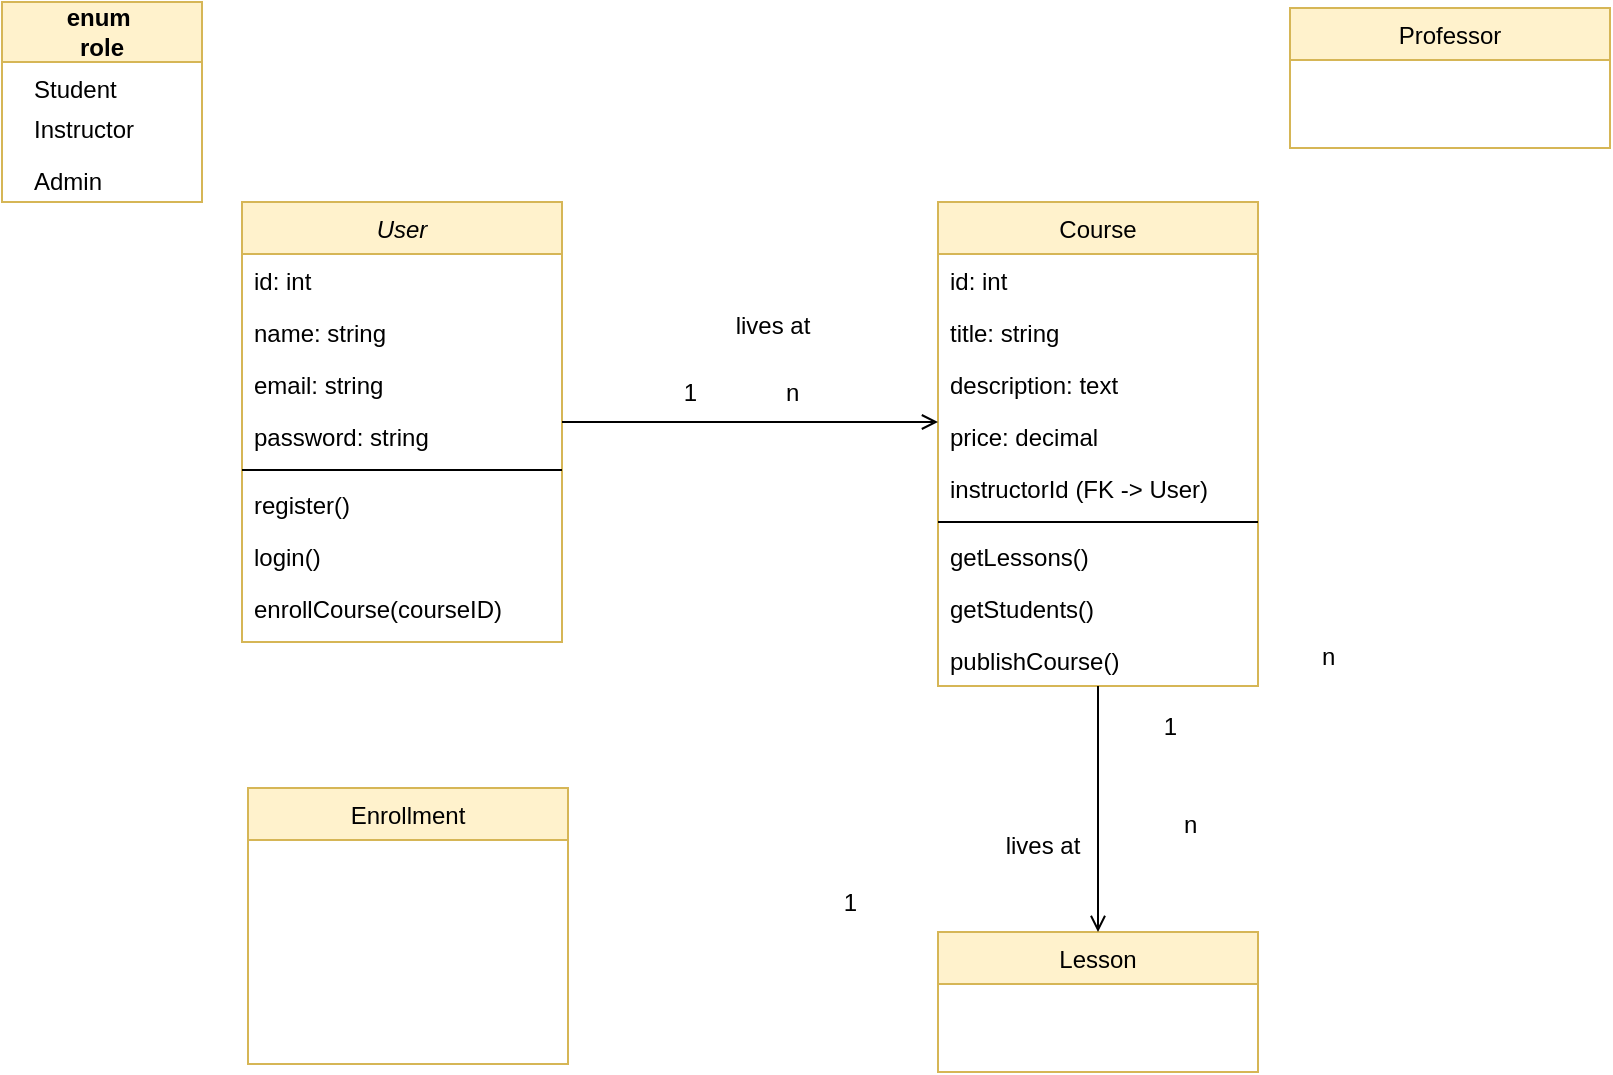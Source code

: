 <mxfile version="26.0.15" pages="2">
  <diagram id="C5RBs43oDa-KdzZeNtuy" name="Class Diagram">
    <mxGraphModel dx="1313" dy="759" grid="0" gridSize="10" guides="1" tooltips="1" connect="1" arrows="1" fold="1" page="1" pageScale="1" pageWidth="827" pageHeight="1169" background="#ffffff" math="0" shadow="0">
      <root>
        <mxCell id="WIyWlLk6GJQsqaUBKTNV-0" />
        <mxCell id="WIyWlLk6GJQsqaUBKTNV-1" parent="WIyWlLk6GJQsqaUBKTNV-0" />
        <mxCell id="zkfFHV4jXpPFQw0GAbJ--0" value="User" style="swimlane;fontStyle=2;align=center;verticalAlign=top;childLayout=stackLayout;horizontal=1;startSize=26;horizontalStack=0;resizeParent=1;resizeLast=0;collapsible=1;marginBottom=0;rounded=0;shadow=0;strokeWidth=1;fillColor=#fff2cc;strokeColor=#d6b656;" parent="WIyWlLk6GJQsqaUBKTNV-1" vertex="1">
          <mxGeometry x="131" y="109" width="160" height="220" as="geometry">
            <mxRectangle x="230" y="140" width="160" height="26" as="alternateBounds" />
          </mxGeometry>
        </mxCell>
        <mxCell id="zkfFHV4jXpPFQw0GAbJ--1" value="id: int" style="text;align=left;verticalAlign=top;spacingLeft=4;spacingRight=4;overflow=hidden;rotatable=0;points=[[0,0.5],[1,0.5]];portConstraint=eastwest;" parent="zkfFHV4jXpPFQw0GAbJ--0" vertex="1">
          <mxGeometry y="26" width="160" height="26" as="geometry" />
        </mxCell>
        <mxCell id="zkfFHV4jXpPFQw0GAbJ--2" value="name: string" style="text;align=left;verticalAlign=top;spacingLeft=4;spacingRight=4;overflow=hidden;rotatable=0;points=[[0,0.5],[1,0.5]];portConstraint=eastwest;rounded=0;shadow=0;html=0;" parent="zkfFHV4jXpPFQw0GAbJ--0" vertex="1">
          <mxGeometry y="52" width="160" height="26" as="geometry" />
        </mxCell>
        <mxCell id="zkfFHV4jXpPFQw0GAbJ--3" value="email: string&#xa;" style="text;align=left;verticalAlign=top;spacingLeft=4;spacingRight=4;overflow=hidden;rotatable=0;points=[[0,0.5],[1,0.5]];portConstraint=eastwest;rounded=0;shadow=0;html=0;" parent="zkfFHV4jXpPFQw0GAbJ--0" vertex="1">
          <mxGeometry y="78" width="160" height="26" as="geometry" />
        </mxCell>
        <mxCell id="zkfFHV4jXpPFQw0GAbJ--5" value="password: string&#xa;" style="text;align=left;verticalAlign=top;spacingLeft=4;spacingRight=4;overflow=hidden;rotatable=0;points=[[0,0.5],[1,0.5]];portConstraint=eastwest;" parent="zkfFHV4jXpPFQw0GAbJ--0" vertex="1">
          <mxGeometry y="104" width="160" height="26" as="geometry" />
        </mxCell>
        <mxCell id="zkfFHV4jXpPFQw0GAbJ--4" value="" style="line;html=1;strokeWidth=1;align=left;verticalAlign=middle;spacingTop=-1;spacingLeft=3;spacingRight=3;rotatable=0;labelPosition=right;points=[];portConstraint=eastwest;" parent="zkfFHV4jXpPFQw0GAbJ--0" vertex="1">
          <mxGeometry y="130" width="160" height="8" as="geometry" />
        </mxCell>
        <mxCell id="JOvot5Ukd9QYRyfaCbU9-0" value="register()&#xa;" style="text;align=left;verticalAlign=top;spacingLeft=4;spacingRight=4;overflow=hidden;rotatable=0;points=[[0,0.5],[1,0.5]];portConstraint=eastwest;" parent="zkfFHV4jXpPFQw0GAbJ--0" vertex="1">
          <mxGeometry y="138" width="160" height="26" as="geometry" />
        </mxCell>
        <mxCell id="JOvot5Ukd9QYRyfaCbU9-5" value="login()&#xa;" style="text;align=left;verticalAlign=top;spacingLeft=4;spacingRight=4;overflow=hidden;rotatable=0;points=[[0,0.5],[1,0.5]];portConstraint=eastwest;" parent="zkfFHV4jXpPFQw0GAbJ--0" vertex="1">
          <mxGeometry y="164" width="160" height="26" as="geometry" />
        </mxCell>
        <mxCell id="JOvot5Ukd9QYRyfaCbU9-6" value="enrollCourse(courseID)" style="text;align=left;verticalAlign=top;spacingLeft=4;spacingRight=4;overflow=hidden;rotatable=0;points=[[0,0.5],[1,0.5]];portConstraint=eastwest;" parent="zkfFHV4jXpPFQw0GAbJ--0" vertex="1">
          <mxGeometry y="190" width="160" height="26" as="geometry" />
        </mxCell>
        <mxCell id="zkfFHV4jXpPFQw0GAbJ--6" value="Enrollment" style="swimlane;fontStyle=0;align=center;verticalAlign=top;childLayout=stackLayout;horizontal=1;startSize=26;horizontalStack=0;resizeParent=1;resizeLast=0;collapsible=1;marginBottom=0;rounded=0;shadow=0;strokeWidth=1;fillColor=#fff2cc;strokeColor=#d6b656;" parent="WIyWlLk6GJQsqaUBKTNV-1" vertex="1">
          <mxGeometry x="134" y="402" width="160" height="138" as="geometry">
            <mxRectangle x="120" y="360" width="160" height="26" as="alternateBounds" />
          </mxGeometry>
        </mxCell>
        <mxCell id="zkfFHV4jXpPFQw0GAbJ--13" value="Professor" style="swimlane;fontStyle=0;align=center;verticalAlign=top;childLayout=stackLayout;horizontal=1;startSize=26;horizontalStack=0;resizeParent=1;resizeLast=0;collapsible=1;marginBottom=0;rounded=0;shadow=0;strokeWidth=1;fillColor=#fff2cc;strokeColor=#d6b656;" parent="WIyWlLk6GJQsqaUBKTNV-1" vertex="1">
          <mxGeometry x="655" y="12" width="160" height="70" as="geometry">
            <mxRectangle x="340" y="380" width="170" height="26" as="alternateBounds" />
          </mxGeometry>
        </mxCell>
        <mxCell id="zkfFHV4jXpPFQw0GAbJ--17" value="Course" style="swimlane;fontStyle=0;align=center;verticalAlign=top;childLayout=stackLayout;horizontal=1;startSize=26;horizontalStack=0;resizeParent=1;resizeLast=0;collapsible=1;marginBottom=0;rounded=0;shadow=0;strokeWidth=1;fillColor=#fff2cc;strokeColor=#d6b656;" parent="WIyWlLk6GJQsqaUBKTNV-1" vertex="1">
          <mxGeometry x="479" y="109" width="160" height="242" as="geometry">
            <mxRectangle x="550" y="140" width="160" height="26" as="alternateBounds" />
          </mxGeometry>
        </mxCell>
        <mxCell id="zkfFHV4jXpPFQw0GAbJ--18" value="id: int&#xa;" style="text;align=left;verticalAlign=top;spacingLeft=4;spacingRight=4;overflow=hidden;rotatable=0;points=[[0,0.5],[1,0.5]];portConstraint=eastwest;" parent="zkfFHV4jXpPFQw0GAbJ--17" vertex="1">
          <mxGeometry y="26" width="160" height="26" as="geometry" />
        </mxCell>
        <mxCell id="zkfFHV4jXpPFQw0GAbJ--19" value="title: string" style="text;align=left;verticalAlign=top;spacingLeft=4;spacingRight=4;overflow=hidden;rotatable=0;points=[[0,0.5],[1,0.5]];portConstraint=eastwest;rounded=0;shadow=0;html=0;" parent="zkfFHV4jXpPFQw0GAbJ--17" vertex="1">
          <mxGeometry y="52" width="160" height="26" as="geometry" />
        </mxCell>
        <mxCell id="zkfFHV4jXpPFQw0GAbJ--20" value="description: text" style="text;align=left;verticalAlign=top;spacingLeft=4;spacingRight=4;overflow=hidden;rotatable=0;points=[[0,0.5],[1,0.5]];portConstraint=eastwest;rounded=0;shadow=0;html=0;" parent="zkfFHV4jXpPFQw0GAbJ--17" vertex="1">
          <mxGeometry y="78" width="160" height="26" as="geometry" />
        </mxCell>
        <mxCell id="zkfFHV4jXpPFQw0GAbJ--21" value="price: decimal" style="text;align=left;verticalAlign=top;spacingLeft=4;spacingRight=4;overflow=hidden;rotatable=0;points=[[0,0.5],[1,0.5]];portConstraint=eastwest;rounded=0;shadow=0;html=0;" parent="zkfFHV4jXpPFQw0GAbJ--17" vertex="1">
          <mxGeometry y="104" width="160" height="26" as="geometry" />
        </mxCell>
        <mxCell id="zkfFHV4jXpPFQw0GAbJ--22" value="instructorId (FK -&gt; User)" style="text;align=left;verticalAlign=top;spacingLeft=4;spacingRight=4;overflow=hidden;rotatable=0;points=[[0,0.5],[1,0.5]];portConstraint=eastwest;rounded=0;shadow=0;html=0;" parent="zkfFHV4jXpPFQw0GAbJ--17" vertex="1">
          <mxGeometry y="130" width="160" height="26" as="geometry" />
        </mxCell>
        <mxCell id="zkfFHV4jXpPFQw0GAbJ--23" value="" style="line;html=1;strokeWidth=1;align=left;verticalAlign=middle;spacingTop=-1;spacingLeft=3;spacingRight=3;rotatable=0;labelPosition=right;points=[];portConstraint=eastwest;" parent="zkfFHV4jXpPFQw0GAbJ--17" vertex="1">
          <mxGeometry y="156" width="160" height="8" as="geometry" />
        </mxCell>
        <mxCell id="zkfFHV4jXpPFQw0GAbJ--24" value="getLessons()" style="text;align=left;verticalAlign=top;spacingLeft=4;spacingRight=4;overflow=hidden;rotatable=0;points=[[0,0.5],[1,0.5]];portConstraint=eastwest;" parent="zkfFHV4jXpPFQw0GAbJ--17" vertex="1">
          <mxGeometry y="164" width="160" height="26" as="geometry" />
        </mxCell>
        <mxCell id="zkfFHV4jXpPFQw0GAbJ--25" value="getStudents()" style="text;align=left;verticalAlign=top;spacingLeft=4;spacingRight=4;overflow=hidden;rotatable=0;points=[[0,0.5],[1,0.5]];portConstraint=eastwest;" parent="zkfFHV4jXpPFQw0GAbJ--17" vertex="1">
          <mxGeometry y="190" width="160" height="26" as="geometry" />
        </mxCell>
        <mxCell id="JOvot5Ukd9QYRyfaCbU9-8" value="publishCourse()" style="text;align=left;verticalAlign=top;spacingLeft=4;spacingRight=4;overflow=hidden;rotatable=0;points=[[0,0.5],[1,0.5]];portConstraint=eastwest;" parent="zkfFHV4jXpPFQw0GAbJ--17" vertex="1">
          <mxGeometry y="216" width="160" height="24" as="geometry" />
        </mxCell>
        <mxCell id="zkfFHV4jXpPFQw0GAbJ--26" value="" style="endArrow=open;shadow=0;strokeWidth=1;rounded=0;curved=0;endFill=1;edgeStyle=elbowEdgeStyle;elbow=vertical;" parent="WIyWlLk6GJQsqaUBKTNV-1" source="zkfFHV4jXpPFQw0GAbJ--0" target="zkfFHV4jXpPFQw0GAbJ--17" edge="1">
          <mxGeometry x="0.5" y="41" relative="1" as="geometry">
            <mxPoint x="380" y="192" as="sourcePoint" />
            <mxPoint x="540" y="192" as="targetPoint" />
            <mxPoint x="-40" y="32" as="offset" />
          </mxGeometry>
        </mxCell>
        <mxCell id="zkfFHV4jXpPFQw0GAbJ--27" value="n" style="resizable=0;align=left;verticalAlign=bottom;labelBackgroundColor=none;fontSize=12;" parent="zkfFHV4jXpPFQw0GAbJ--26" connectable="0" vertex="1">
          <mxGeometry x="-1" relative="1" as="geometry">
            <mxPoint x="110" y="-6" as="offset" />
          </mxGeometry>
        </mxCell>
        <mxCell id="zkfFHV4jXpPFQw0GAbJ--28" value="1" style="resizable=0;align=right;verticalAlign=bottom;labelBackgroundColor=none;fontSize=12;" parent="zkfFHV4jXpPFQw0GAbJ--26" connectable="0" vertex="1">
          <mxGeometry x="1" relative="1" as="geometry">
            <mxPoint x="-119" y="-6" as="offset" />
          </mxGeometry>
        </mxCell>
        <mxCell id="zkfFHV4jXpPFQw0GAbJ--29" value="lives at" style="text;html=1;resizable=0;points=[];;align=center;verticalAlign=middle;labelBackgroundColor=none;rounded=0;shadow=0;strokeWidth=1;fontSize=12;" parent="zkfFHV4jXpPFQw0GAbJ--26" vertex="1" connectable="0">
          <mxGeometry x="0.5" y="49" relative="1" as="geometry">
            <mxPoint x="-36" y="1" as="offset" />
          </mxGeometry>
        </mxCell>
        <mxCell id="JOvot5Ukd9QYRyfaCbU9-1" value="enum&amp;nbsp;&lt;div&gt;role&lt;/div&gt;" style="swimlane;whiteSpace=wrap;html=1;startSize=30;fillColor=#fff2cc;strokeColor=#d6b656;" parent="WIyWlLk6GJQsqaUBKTNV-1" vertex="1">
          <mxGeometry x="11" y="9" width="100" height="100" as="geometry" />
        </mxCell>
        <mxCell id="JOvot5Ukd9QYRyfaCbU9-2" value="Student" style="text;align=left;verticalAlign=top;spacingLeft=4;spacingRight=4;overflow=hidden;rotatable=0;points=[[0,0.5],[1,0.5]];portConstraint=eastwest;" parent="JOvot5Ukd9QYRyfaCbU9-1" vertex="1">
          <mxGeometry x="10" y="30" width="140" height="26" as="geometry" />
        </mxCell>
        <mxCell id="JOvot5Ukd9QYRyfaCbU9-3" value="Instructor" style="text;align=left;verticalAlign=top;spacingLeft=4;spacingRight=4;overflow=hidden;rotatable=0;points=[[0,0.5],[1,0.5]];portConstraint=eastwest;" parent="JOvot5Ukd9QYRyfaCbU9-1" vertex="1">
          <mxGeometry x="10" y="50" width="140" height="26" as="geometry" />
        </mxCell>
        <mxCell id="JOvot5Ukd9QYRyfaCbU9-4" value="Admin" style="text;align=left;verticalAlign=top;spacingLeft=4;spacingRight=4;overflow=hidden;rotatable=0;points=[[0,0.5],[1,0.5]];portConstraint=eastwest;" parent="JOvot5Ukd9QYRyfaCbU9-1" vertex="1">
          <mxGeometry x="10" y="76" width="140" height="26" as="geometry" />
        </mxCell>
        <mxCell id="0JLZTjZ59m7bh4eSL_Ry-0" value="Lesson" style="swimlane;fontStyle=0;align=center;verticalAlign=top;childLayout=stackLayout;horizontal=1;startSize=26;horizontalStack=0;resizeParent=1;resizeLast=0;collapsible=1;marginBottom=0;rounded=0;shadow=0;strokeWidth=1;fillColor=#fff2cc;strokeColor=#d6b656;" parent="WIyWlLk6GJQsqaUBKTNV-1" vertex="1">
          <mxGeometry x="479" y="474" width="160" height="70" as="geometry">
            <mxRectangle x="340" y="380" width="170" height="26" as="alternateBounds" />
          </mxGeometry>
        </mxCell>
        <mxCell id="Jk6JrIqLXb3THtXyj_Au-1" value="1" style="resizable=0;align=right;verticalAlign=bottom;labelBackgroundColor=none;fontSize=12;" parent="WIyWlLk6GJQsqaUBKTNV-1" connectable="0" vertex="1">
          <mxGeometry x="600.001" y="380.001" as="geometry" />
        </mxCell>
        <mxCell id="Jk6JrIqLXb3THtXyj_Au-2" value="n" style="resizable=0;align=left;verticalAlign=bottom;labelBackgroundColor=none;fontSize=12;" parent="WIyWlLk6GJQsqaUBKTNV-1" connectable="0" vertex="1">
          <mxGeometry x="600" y="429.001" as="geometry" />
        </mxCell>
        <mxCell id="Jk6JrIqLXb3THtXyj_Au-7" value="" style="endArrow=open;shadow=0;strokeWidth=1;rounded=0;curved=0;endFill=1;edgeStyle=elbowEdgeStyle;elbow=vertical;entryX=0.5;entryY=0;entryDx=0;entryDy=0;exitX=0.5;exitY=1;exitDx=0;exitDy=0;" parent="WIyWlLk6GJQsqaUBKTNV-1" source="zkfFHV4jXpPFQw0GAbJ--17" target="0JLZTjZ59m7bh4eSL_Ry-0" edge="1">
          <mxGeometry x="0.5" y="41" relative="1" as="geometry">
            <mxPoint x="570" y="370" as="sourcePoint" />
            <mxPoint x="528" y="245" as="targetPoint" />
            <mxPoint x="-40" y="32" as="offset" />
          </mxGeometry>
        </mxCell>
        <mxCell id="Jk6JrIqLXb3THtXyj_Au-8" value="n" style="resizable=0;align=left;verticalAlign=bottom;labelBackgroundColor=none;fontSize=12;" parent="Jk6JrIqLXb3THtXyj_Au-7" connectable="0" vertex="1">
          <mxGeometry x="-1" relative="1" as="geometry">
            <mxPoint x="110" y="-6" as="offset" />
          </mxGeometry>
        </mxCell>
        <mxCell id="Jk6JrIqLXb3THtXyj_Au-9" value="1" style="resizable=0;align=right;verticalAlign=bottom;labelBackgroundColor=none;fontSize=12;" parent="Jk6JrIqLXb3THtXyj_Au-7" connectable="0" vertex="1">
          <mxGeometry x="1" relative="1" as="geometry">
            <mxPoint x="-119" y="-6" as="offset" />
          </mxGeometry>
        </mxCell>
        <mxCell id="Jk6JrIqLXb3THtXyj_Au-10" value="lives at" style="text;html=1;resizable=0;points=[];;align=center;verticalAlign=middle;labelBackgroundColor=none;rounded=0;shadow=0;strokeWidth=1;fontSize=12;" parent="Jk6JrIqLXb3THtXyj_Au-7" vertex="1" connectable="0">
          <mxGeometry x="0.5" y="49" relative="1" as="geometry">
            <mxPoint x="-77" y="-13" as="offset" />
          </mxGeometry>
        </mxCell>
      </root>
    </mxGraphModel>
  </diagram>
  <diagram id="wVqwEmTkkPE_hwZmcoql" name="User Case">
    <mxGraphModel dx="2275" dy="3020" grid="0" gridSize="10" guides="1" tooltips="1" connect="1" arrows="1" fold="1" page="1" pageScale="1" pageWidth="850" pageHeight="1100" background="#FFCCE6" math="0" shadow="1">
      <root>
        <mxCell id="0" />
        <mxCell id="1" parent="0" />
        <mxCell id="ujSI95docjgdkhQK6sz3-1" value="student" style="shape=umlActor;verticalLabelPosition=bottom;verticalAlign=top;html=1;outlineConnect=0;labelBackgroundColor=none;fillColor=#FAE5C7;strokeColor=#0F8B8D;fontColor=#143642;" parent="1" vertex="1">
          <mxGeometry x="-76" y="144" width="30" height="60" as="geometry" />
        </mxCell>
        <mxCell id="ujSI95docjgdkhQK6sz3-2" value="log in" style="ellipse;whiteSpace=wrap;html=1;labelBackgroundColor=none;fillColor=#FAE5C7;strokeColor=#0F8B8D;fontColor=#143642;" parent="1" vertex="1">
          <mxGeometry x="39" y="184" width="120" height="80" as="geometry" />
        </mxCell>
        <mxCell id="ujSI95docjgdkhQK6sz3-3" value="" style="endArrow=none;html=1;rounded=0;fontSize=12;startSize=8;endSize=8;curved=1;entryX=0.013;entryY=0.394;entryDx=0;entryDy=0;entryPerimeter=0;labelBackgroundColor=none;strokeColor=#A8201A;fontColor=default;" parent="1" source="ujSI95docjgdkhQK6sz3-1" target="ujSI95docjgdkhQK6sz3-2" edge="1">
          <mxGeometry width="50" height="50" relative="1" as="geometry">
            <mxPoint x="-17" y="187" as="sourcePoint" />
            <mxPoint x="33" y="137" as="targetPoint" />
          </mxGeometry>
        </mxCell>
        <mxCell id="ujSI95docjgdkhQK6sz3-4" value="register" style="ellipse;whiteSpace=wrap;html=1;labelBackgroundColor=none;fillColor=#FAE5C7;strokeColor=#0F8B8D;fontColor=#143642;" parent="1" vertex="1">
          <mxGeometry x="24" y="82" width="120" height="80" as="geometry" />
        </mxCell>
        <mxCell id="ujSI95docjgdkhQK6sz3-5" value="" style="endArrow=none;html=1;rounded=0;fontSize=12;startSize=8;endSize=8;curved=1;exitX=1;exitY=0.333;exitDx=0;exitDy=0;exitPerimeter=0;labelBackgroundColor=none;strokeColor=#A8201A;fontColor=default;" parent="1" source="ujSI95docjgdkhQK6sz3-1" target="ujSI95docjgdkhQK6sz3-4" edge="1">
          <mxGeometry width="50" height="50" relative="1" as="geometry">
            <mxPoint x="79" y="201" as="sourcePoint" />
            <mxPoint x="129" y="151" as="targetPoint" />
          </mxGeometry>
        </mxCell>
        <mxCell id="ujSI95docjgdkhQK6sz3-6" value="" style="endArrow=none;html=1;rounded=0;fontSize=12;startSize=8;endSize=8;curved=1;entryX=0.5;entryY=1;entryDx=0;entryDy=0;exitX=0.5;exitY=0;exitDx=0;exitDy=0;labelBackgroundColor=none;strokeColor=#A8201A;fontColor=default;" parent="1" source="ujSI95docjgdkhQK6sz3-2" target="ujSI95docjgdkhQK6sz3-4" edge="1">
          <mxGeometry width="50" height="50" relative="1" as="geometry">
            <mxPoint x="90" y="182" as="sourcePoint" />
            <mxPoint x="129" y="151" as="targetPoint" />
          </mxGeometry>
        </mxCell>
        <mxCell id="ujSI95docjgdkhQK6sz3-8" value="browse course" style="ellipse;whiteSpace=wrap;html=1;labelBackgroundColor=none;fillColor=#FAE5C7;strokeColor=#0F8B8D;fontColor=#143642;" parent="1" vertex="1">
          <mxGeometry x="36" y="296" width="120" height="80" as="geometry" />
        </mxCell>
        <mxCell id="ujSI95docjgdkhQK6sz3-9" value="" style="endArrow=none;html=1;rounded=0;fontSize=12;startSize=8;endSize=8;curved=1;entryX=0.5;entryY=1;entryDx=0;entryDy=0;labelBackgroundColor=none;strokeColor=#A8201A;fontColor=default;" parent="1" source="ujSI95docjgdkhQK6sz3-8" target="ujSI95docjgdkhQK6sz3-2" edge="1">
          <mxGeometry width="50" height="50" relative="1" as="geometry">
            <mxPoint x="99" y="309" as="sourcePoint" />
            <mxPoint x="149" y="259" as="targetPoint" />
          </mxGeometry>
        </mxCell>
        <mxCell id="ujSI95docjgdkhQK6sz3-10" value="pay for course" style="ellipse;whiteSpace=wrap;html=1;labelBackgroundColor=none;fillColor=#FAE5C7;strokeColor=#0F8B8D;fontColor=#143642;" parent="1" vertex="1">
          <mxGeometry x="92" y="427" width="120" height="80" as="geometry" />
        </mxCell>
        <mxCell id="ujSI95docjgdkhQK6sz3-11" value="" style="endArrow=none;html=1;rounded=0;fontSize=12;startSize=8;endSize=8;curved=1;entryX=0.5;entryY=1;entryDx=0;entryDy=0;exitX=0.5;exitY=0;exitDx=0;exitDy=0;labelBackgroundColor=none;strokeColor=#A8201A;fontColor=default;" parent="1" source="ujSI95docjgdkhQK6sz3-10" target="ujSI95docjgdkhQK6sz3-8" edge="1">
          <mxGeometry width="50" height="50" relative="1" as="geometry">
            <mxPoint x="99" y="413" as="sourcePoint" />
            <mxPoint x="149" y="363" as="targetPoint" />
          </mxGeometry>
        </mxCell>
        <mxCell id="ujSI95docjgdkhQK6sz3-12" value="" style="ellipse;whiteSpace=wrap;html=1;rotation=90;labelBackgroundColor=none;fillColor=#FAE5C7;strokeColor=#0F8B8D;fontColor=#143642;" parent="1" vertex="1">
          <mxGeometry x="-443" y="302" width="120" height="80" as="geometry" />
        </mxCell>
        <mxCell id="ujSI95docjgdkhQK6sz3-13" value="" style="endArrow=none;html=1;rounded=0;fontSize=12;startSize=8;endSize=8;curved=1;exitX=0;exitY=1;exitDx=0;exitDy=0;entryX=0;entryY=0;entryDx=0;entryDy=0;labelBackgroundColor=none;strokeColor=#A8201A;fontColor=default;" parent="1" source="ujSI95docjgdkhQK6sz3-12" target="ujSI95docjgdkhQK6sz3-12" edge="1">
          <mxGeometry width="50" height="50" relative="1" as="geometry">
            <mxPoint x="-193" y="373" as="sourcePoint" />
            <mxPoint x="-143" y="323" as="targetPoint" />
          </mxGeometry>
        </mxCell>
        <mxCell id="ujSI95docjgdkhQK6sz3-14" value="" style="endArrow=none;html=1;rounded=0;fontSize=12;startSize=8;endSize=8;curved=1;exitX=0.299;exitY=0.963;exitDx=0;exitDy=0;exitPerimeter=0;labelBackgroundColor=none;strokeColor=#A8201A;fontColor=default;" parent="1" source="ujSI95docjgdkhQK6sz3-12" edge="1">
          <mxGeometry width="50" height="50" relative="1" as="geometry">
            <mxPoint x="-193" y="373" as="sourcePoint" />
            <mxPoint x="-446" y="319" as="targetPoint" />
          </mxGeometry>
        </mxCell>
        <mxCell id="ujSI95docjgdkhQK6sz3-15" value="" style="endArrow=none;html=1;rounded=0;fontSize=12;startSize=8;endSize=8;curved=1;exitX=0.299;exitY=0.963;exitDx=0;exitDy=0;exitPerimeter=0;labelBackgroundColor=none;strokeColor=#A8201A;fontColor=default;" parent="1" edge="1">
          <mxGeometry width="50" height="50" relative="1" as="geometry">
            <mxPoint x="-423" y="341.5" as="sourcePoint" />
            <mxPoint x="-449" y="342.5" as="targetPoint" />
          </mxGeometry>
        </mxCell>
        <mxCell id="ujSI95docjgdkhQK6sz3-16" value="" style="endArrow=none;html=1;rounded=0;fontSize=12;startSize=8;endSize=8;curved=1;exitX=0.299;exitY=0.963;exitDx=0;exitDy=0;exitPerimeter=0;labelBackgroundColor=none;strokeColor=#A8201A;fontColor=default;" parent="1" edge="1">
          <mxGeometry width="50" height="50" relative="1" as="geometry">
            <mxPoint x="-420" y="365" as="sourcePoint" />
            <mxPoint x="-446" y="366" as="targetPoint" />
          </mxGeometry>
        </mxCell>
        <mxCell id="ujSI95docjgdkhQK6sz3-17" value="" style="endArrow=none;html=1;rounded=0;fontSize=12;startSize=8;endSize=8;curved=1;labelBackgroundColor=none;strokeColor=#A8201A;fontColor=default;" parent="1" edge="1">
          <mxGeometry width="50" height="50" relative="1" as="geometry">
            <mxPoint x="-319" y="317" as="sourcePoint" />
            <mxPoint x="-347" y="317" as="targetPoint" />
          </mxGeometry>
        </mxCell>
        <mxCell id="ujSI95docjgdkhQK6sz3-18" value="" style="endArrow=none;html=1;rounded=0;fontSize=12;startSize=8;endSize=8;curved=1;labelBackgroundColor=none;strokeColor=#A8201A;fontColor=default;" parent="1" edge="1">
          <mxGeometry width="50" height="50" relative="1" as="geometry">
            <mxPoint x="-315" y="338" as="sourcePoint" />
            <mxPoint x="-343" y="338" as="targetPoint" />
          </mxGeometry>
        </mxCell>
        <mxCell id="ujSI95docjgdkhQK6sz3-19" value="" style="endArrow=none;html=1;rounded=0;fontSize=12;startSize=8;endSize=8;curved=1;labelBackgroundColor=none;strokeColor=#A8201A;fontColor=default;" parent="1" edge="1">
          <mxGeometry width="50" height="50" relative="1" as="geometry">
            <mxPoint x="-318" y="364" as="sourcePoint" />
            <mxPoint x="-346" y="364" as="targetPoint" />
          </mxGeometry>
        </mxCell>
        <mxCell id="ujSI95docjgdkhQK6sz3-20" value="" style="endArrow=none;html=1;rounded=0;fontSize=12;startSize=8;endSize=8;curved=1;exitX=1;exitY=1;exitDx=0;exitDy=0;labelBackgroundColor=none;strokeColor=#A8201A;fontColor=default;" parent="1" source="ujSI95docjgdkhQK6sz3-12" edge="1">
          <mxGeometry width="50" height="50" relative="1" as="geometry">
            <mxPoint x="-332" y="349" as="sourcePoint" />
            <mxPoint x="-382" y="299" as="targetPoint" />
            <Array as="points">
              <mxPoint x="-385" y="353" />
            </Array>
          </mxGeometry>
        </mxCell>
        <mxCell id="ujSI95docjgdkhQK6sz3-21" value="" style="endArrow=none;html=1;rounded=0;fontSize=12;startSize=8;endSize=8;curved=1;exitX=1;exitY=0;exitDx=0;exitDy=0;horizontal=1;labelBackgroundColor=none;strokeColor=#A8201A;fontColor=default;" parent="1" source="ujSI95docjgdkhQK6sz3-12" edge="1">
          <mxGeometry width="50" height="50" relative="1" as="geometry">
            <mxPoint x="-400" y="395" as="sourcePoint" />
            <mxPoint x="-381" y="301" as="targetPoint" />
            <Array as="points">
              <mxPoint x="-374" y="364" />
            </Array>
          </mxGeometry>
        </mxCell>
        <mxCell id="ujSI95docjgdkhQK6sz3-22" value="" style="endArrow=none;html=1;rounded=0;fontSize=12;startSize=8;endSize=8;curved=1;exitX=0.012;exitY=0.385;exitDx=0;exitDy=0;exitPerimeter=0;labelBackgroundColor=none;strokeColor=#A8201A;fontColor=default;" parent="1" source="ujSI95docjgdkhQK6sz3-12" edge="1">
          <mxGeometry width="50" height="50" relative="1" as="geometry">
            <mxPoint x="-357" y="329" as="sourcePoint" />
            <mxPoint x="-358" y="262" as="targetPoint" />
            <Array as="points">
              <mxPoint x="-371" y="271" />
            </Array>
          </mxGeometry>
        </mxCell>
        <mxCell id="ujSI95docjgdkhQK6sz3-23" value="" style="endArrow=none;html=1;rounded=0;fontSize=12;startSize=8;endSize=8;curved=1;exitX=0.012;exitY=0.385;exitDx=0;exitDy=0;exitPerimeter=0;labelBackgroundColor=none;strokeColor=#A8201A;fontColor=default;" parent="1" edge="1">
          <mxGeometry width="50" height="50" relative="1" as="geometry">
            <mxPoint x="-394" y="285" as="sourcePoint" />
            <mxPoint x="-404" y="260" as="targetPoint" />
            <Array as="points">
              <mxPoint x="-391" y="273" />
            </Array>
          </mxGeometry>
        </mxCell>
        <mxCell id="ujSI95docjgdkhQK6sz3-24" value="view vid" style="ellipse;whiteSpace=wrap;html=1;labelBackgroundColor=none;fillColor=#FAE5C7;strokeColor=#0F8B8D;fontColor=#143642;" parent="1" vertex="1">
          <mxGeometry x="265" y="419" width="120" height="80" as="geometry" />
        </mxCell>
        <mxCell id="ujSI95docjgdkhQK6sz3-25" value="" style="endArrow=none;html=1;rounded=0;fontSize=12;startSize=8;endSize=8;curved=1;entryX=0;entryY=0.5;entryDx=0;entryDy=0;exitX=1;exitY=0.5;exitDx=0;exitDy=0;labelBackgroundColor=none;strokeColor=#A8201A;fontColor=default;" parent="1" source="ujSI95docjgdkhQK6sz3-10" target="ujSI95docjgdkhQK6sz3-24" edge="1">
          <mxGeometry width="50" height="50" relative="1" as="geometry">
            <mxPoint x="171" y="439" as="sourcePoint" />
            <mxPoint x="221" y="389" as="targetPoint" />
          </mxGeometry>
        </mxCell>
        <mxCell id="ujSI95docjgdkhQK6sz3-26" value="view doc" style="ellipse;whiteSpace=wrap;html=1;labelBackgroundColor=none;fillColor=#FAE5C7;strokeColor=#0F8B8D;fontColor=#143642;" parent="1" vertex="1">
          <mxGeometry x="183" y="521" width="120" height="80" as="geometry" />
        </mxCell>
        <mxCell id="ujSI95docjgdkhQK6sz3-27" value="" style="endArrow=none;html=1;rounded=0;fontSize=12;startSize=8;endSize=8;curved=1;entryX=0;entryY=0;entryDx=0;entryDy=0;exitX=0.5;exitY=1;exitDx=0;exitDy=0;labelBackgroundColor=none;strokeColor=#A8201A;fontColor=default;" parent="1" source="ujSI95docjgdkhQK6sz3-10" target="ujSI95docjgdkhQK6sz3-26" edge="1">
          <mxGeometry width="50" height="50" relative="1" as="geometry">
            <mxPoint x="171" y="439" as="sourcePoint" />
            <mxPoint x="221" y="389" as="targetPoint" />
          </mxGeometry>
        </mxCell>
        <mxCell id="ujSI95docjgdkhQK6sz3-28" value="professer" style="shape=umlActor;verticalLabelPosition=bottom;verticalAlign=top;html=1;outlineConnect=0;labelBackgroundColor=none;fillColor=#FAE5C7;strokeColor=#0F8B8D;fontColor=#143642;" parent="1" vertex="1">
          <mxGeometry x="612" y="242" width="30" height="60" as="geometry" />
        </mxCell>
        <mxCell id="ujSI95docjgdkhQK6sz3-31" value="register course" style="ellipse;whiteSpace=wrap;html=1;labelBackgroundColor=none;fillColor=#FAE5C7;strokeColor=#0F8B8D;fontColor=#143642;" parent="1" vertex="1">
          <mxGeometry x="424" y="239" width="120" height="80" as="geometry" />
        </mxCell>
        <mxCell id="ujSI95docjgdkhQK6sz3-32" value="admin" style="shape=umlActor;verticalLabelPosition=bottom;verticalAlign=top;html=1;outlineConnect=0;labelBackgroundColor=none;fillColor=#FAE5C7;strokeColor=#0F8B8D;fontColor=#143642;" parent="1" vertex="1">
          <mxGeometry x="409" y="25" width="30" height="60" as="geometry" />
        </mxCell>
        <mxCell id="ujSI95docjgdkhQK6sz3-33" value="" style="endArrow=none;html=1;rounded=0;fontSize=12;startSize=8;endSize=8;curved=1;entryX=0.267;entryY=0.055;entryDx=0;entryDy=0;entryPerimeter=0;labelBackgroundColor=none;strokeColor=#A8201A;fontColor=default;" parent="1" target="ujSI95docjgdkhQK6sz3-31" edge="1">
          <mxGeometry width="50" height="50" relative="1" as="geometry">
            <mxPoint x="432" y="112" as="sourcePoint" />
            <mxPoint x="444" y="167" as="targetPoint" />
          </mxGeometry>
        </mxCell>
        <mxCell id="ujSI95docjgdkhQK6sz3-34" value="approve course" style="text;html=1;align=center;verticalAlign=middle;resizable=0;points=[];autosize=1;strokeColor=none;fillColor=none;fontSize=16;labelBackgroundColor=none;fontColor=#143642;" parent="1" vertex="1">
          <mxGeometry x="445" y="144" width="128" height="31" as="geometry" />
        </mxCell>
        <mxCell id="ujSI95docjgdkhQK6sz3-37" value="" style="endArrow=none;html=1;rounded=0;fontSize=12;startSize=8;endSize=8;curved=1;exitX=0.997;exitY=0.456;exitDx=0;exitDy=0;exitPerimeter=0;labelBackgroundColor=none;strokeColor=#A8201A;fontColor=default;" parent="1" source="ujSI95docjgdkhQK6sz3-31" target="ujSI95docjgdkhQK6sz3-28" edge="1">
          <mxGeometry width="50" height="50" relative="1" as="geometry">
            <mxPoint x="545" y="278" as="sourcePoint" />
            <mxPoint x="617" y="252" as="targetPoint" />
          </mxGeometry>
        </mxCell>
        <mxCell id="ujSI95docjgdkhQK6sz3-38" value="" style="endArrow=none;html=1;rounded=0;fontSize=12;startSize=8;endSize=8;curved=1;exitX=0.775;exitY=0.075;exitDx=0;exitDy=0;exitPerimeter=0;labelBackgroundColor=none;strokeColor=#A8201A;fontColor=default;" parent="1" source="ujSI95docjgdkhQK6sz3-10" edge="1">
          <mxGeometry width="50" height="50" relative="1" as="geometry">
            <mxPoint x="379" y="305" as="sourcePoint" />
            <mxPoint x="392" y="106" as="targetPoint" />
          </mxGeometry>
        </mxCell>
        <mxCell id="ujSI95docjgdkhQK6sz3-39" value="confirm payment" style="text;html=1;align=center;verticalAlign=middle;whiteSpace=wrap;rounded=0;labelBackgroundColor=none;fontColor=#143642;" parent="1" vertex="1">
          <mxGeometry x="279" y="272" width="60" height="30" as="geometry" />
        </mxCell>
      </root>
    </mxGraphModel>
  </diagram>
</mxfile>
